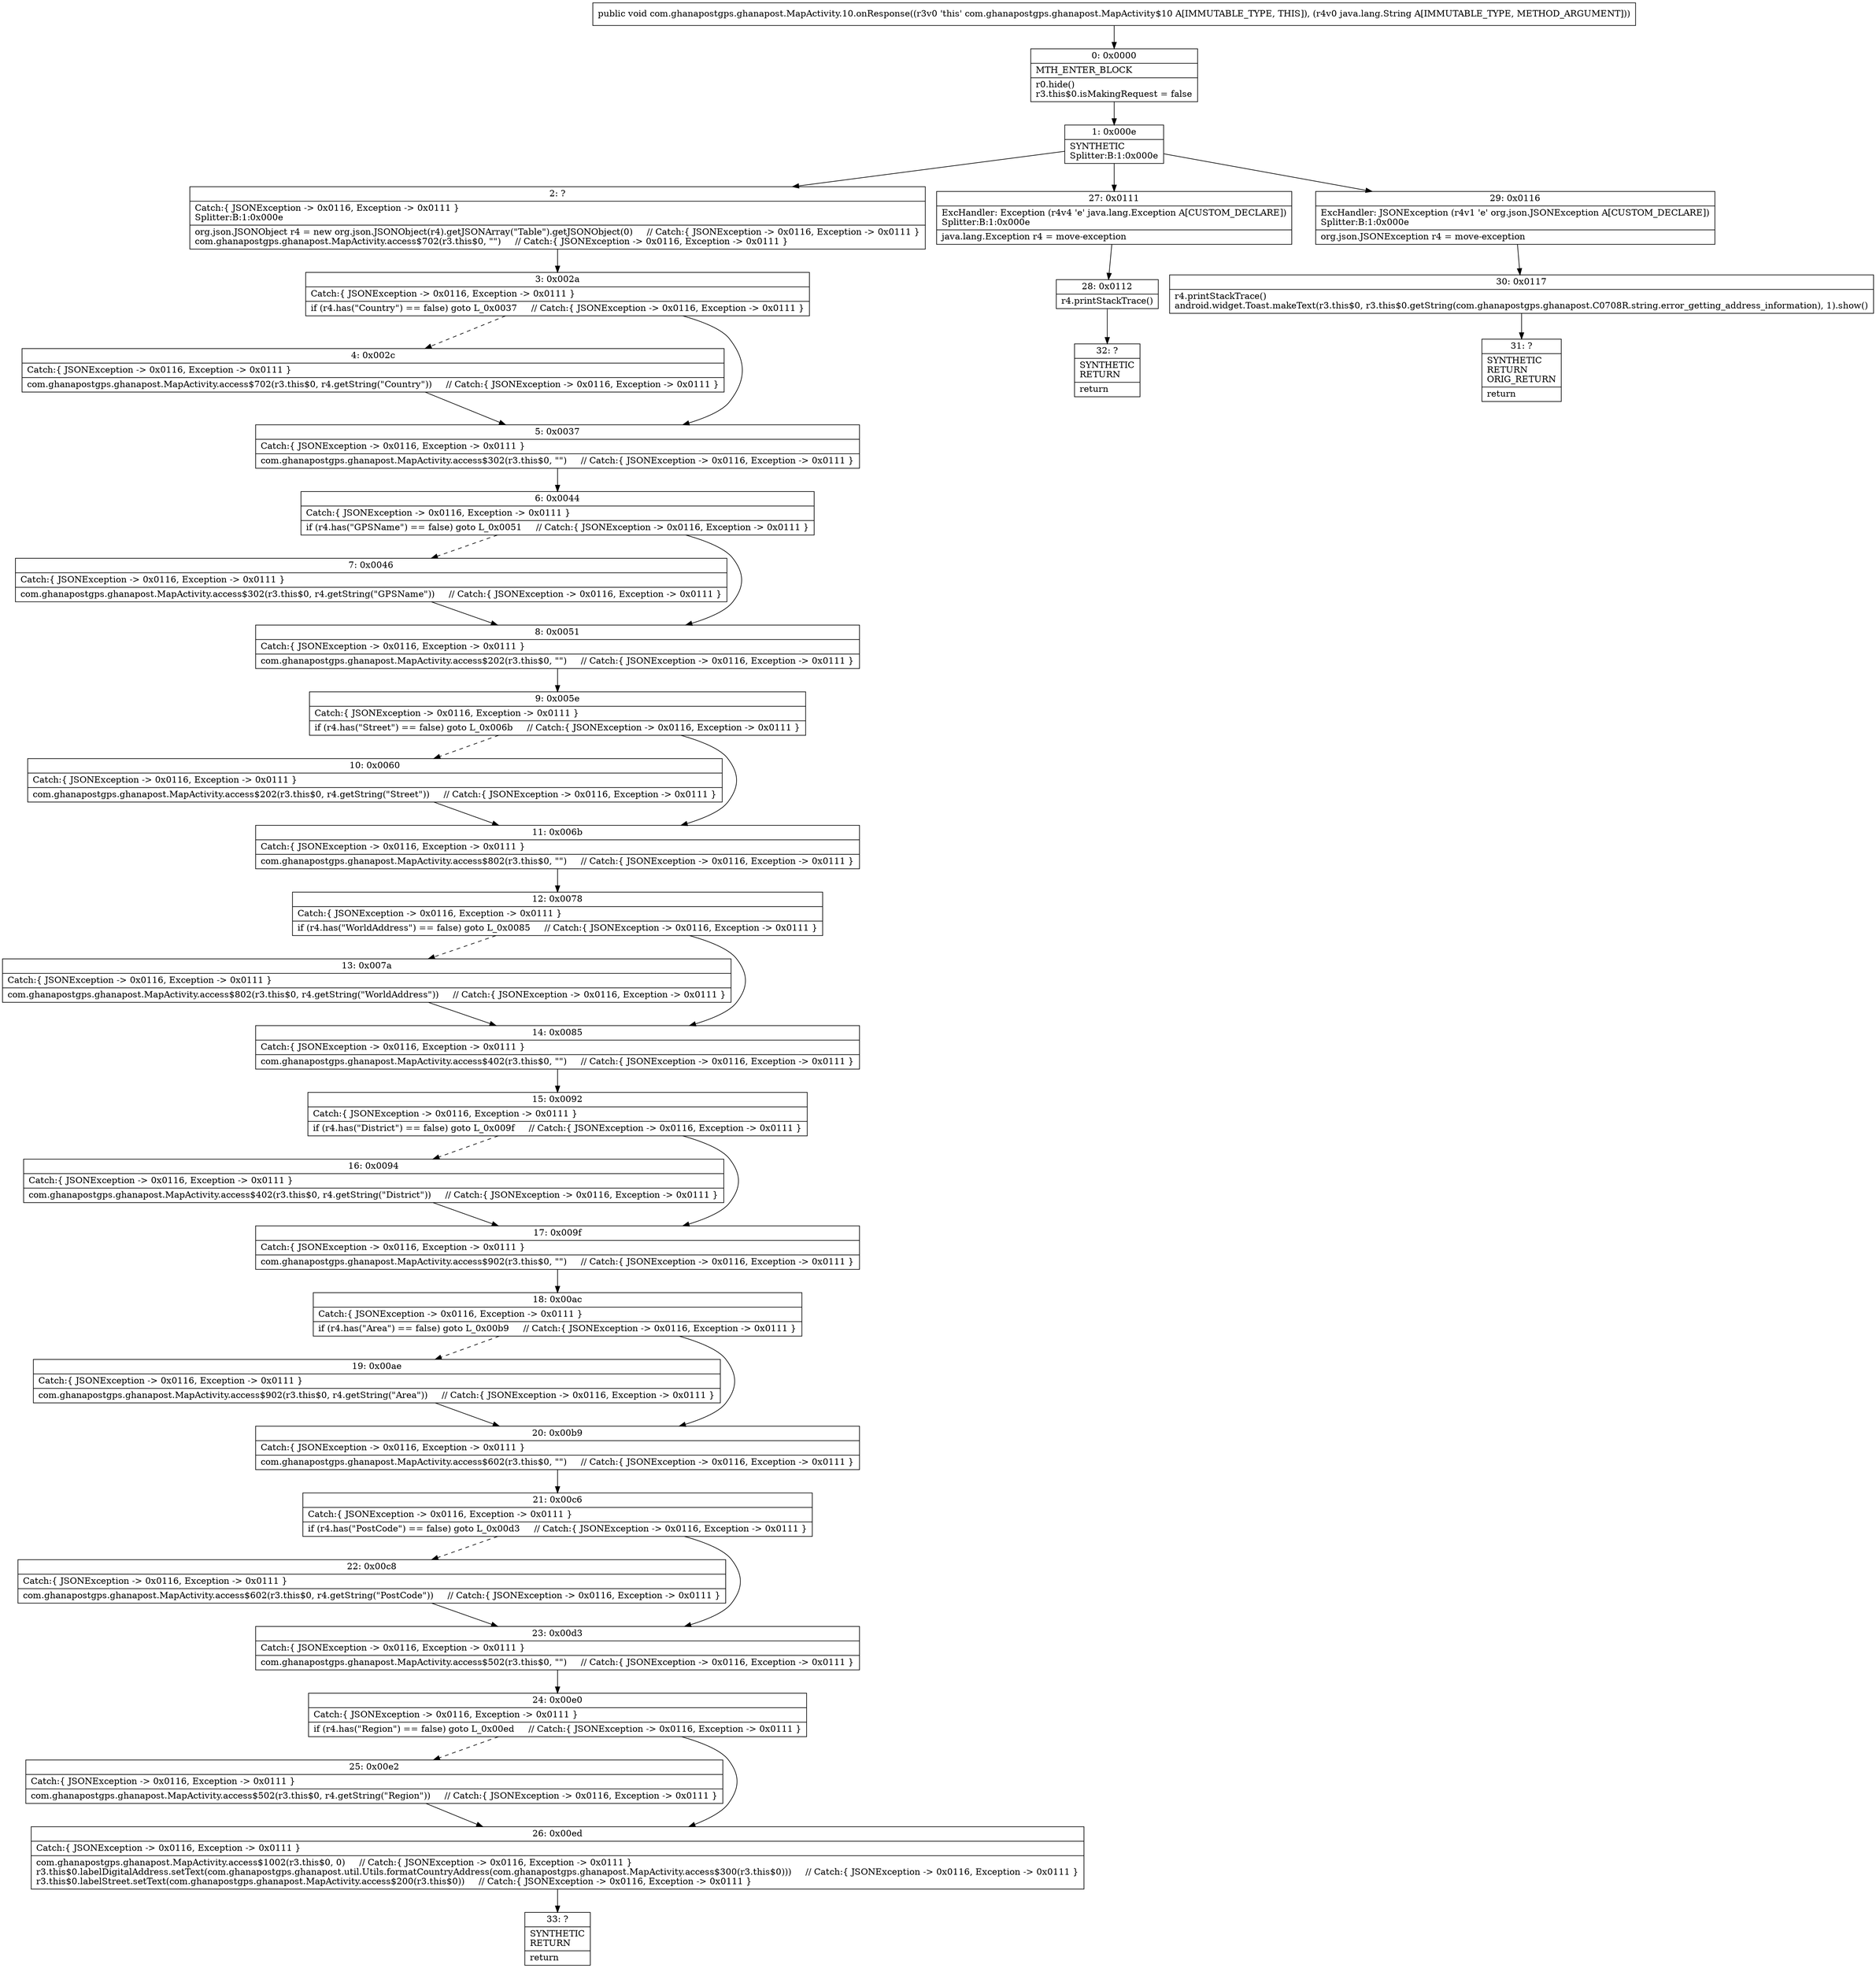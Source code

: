 digraph "CFG forcom.ghanapostgps.ghanapost.MapActivity.10.onResponse(Ljava\/lang\/String;)V" {
Node_0 [shape=record,label="{0\:\ 0x0000|MTH_ENTER_BLOCK\l|r0.hide()\lr3.this$0.isMakingRequest = false\l}"];
Node_1 [shape=record,label="{1\:\ 0x000e|SYNTHETIC\lSplitter:B:1:0x000e\l}"];
Node_2 [shape=record,label="{2\:\ ?|Catch:\{ JSONException \-\> 0x0116, Exception \-\> 0x0111 \}\lSplitter:B:1:0x000e\l|org.json.JSONObject r4 = new org.json.JSONObject(r4).getJSONArray(\"Table\").getJSONObject(0)     \/\/ Catch:\{ JSONException \-\> 0x0116, Exception \-\> 0x0111 \}\lcom.ghanapostgps.ghanapost.MapActivity.access$702(r3.this$0, \"\")     \/\/ Catch:\{ JSONException \-\> 0x0116, Exception \-\> 0x0111 \}\l}"];
Node_3 [shape=record,label="{3\:\ 0x002a|Catch:\{ JSONException \-\> 0x0116, Exception \-\> 0x0111 \}\l|if (r4.has(\"Country\") == false) goto L_0x0037     \/\/ Catch:\{ JSONException \-\> 0x0116, Exception \-\> 0x0111 \}\l}"];
Node_4 [shape=record,label="{4\:\ 0x002c|Catch:\{ JSONException \-\> 0x0116, Exception \-\> 0x0111 \}\l|com.ghanapostgps.ghanapost.MapActivity.access$702(r3.this$0, r4.getString(\"Country\"))     \/\/ Catch:\{ JSONException \-\> 0x0116, Exception \-\> 0x0111 \}\l}"];
Node_5 [shape=record,label="{5\:\ 0x0037|Catch:\{ JSONException \-\> 0x0116, Exception \-\> 0x0111 \}\l|com.ghanapostgps.ghanapost.MapActivity.access$302(r3.this$0, \"\")     \/\/ Catch:\{ JSONException \-\> 0x0116, Exception \-\> 0x0111 \}\l}"];
Node_6 [shape=record,label="{6\:\ 0x0044|Catch:\{ JSONException \-\> 0x0116, Exception \-\> 0x0111 \}\l|if (r4.has(\"GPSName\") == false) goto L_0x0051     \/\/ Catch:\{ JSONException \-\> 0x0116, Exception \-\> 0x0111 \}\l}"];
Node_7 [shape=record,label="{7\:\ 0x0046|Catch:\{ JSONException \-\> 0x0116, Exception \-\> 0x0111 \}\l|com.ghanapostgps.ghanapost.MapActivity.access$302(r3.this$0, r4.getString(\"GPSName\"))     \/\/ Catch:\{ JSONException \-\> 0x0116, Exception \-\> 0x0111 \}\l}"];
Node_8 [shape=record,label="{8\:\ 0x0051|Catch:\{ JSONException \-\> 0x0116, Exception \-\> 0x0111 \}\l|com.ghanapostgps.ghanapost.MapActivity.access$202(r3.this$0, \"\")     \/\/ Catch:\{ JSONException \-\> 0x0116, Exception \-\> 0x0111 \}\l}"];
Node_9 [shape=record,label="{9\:\ 0x005e|Catch:\{ JSONException \-\> 0x0116, Exception \-\> 0x0111 \}\l|if (r4.has(\"Street\") == false) goto L_0x006b     \/\/ Catch:\{ JSONException \-\> 0x0116, Exception \-\> 0x0111 \}\l}"];
Node_10 [shape=record,label="{10\:\ 0x0060|Catch:\{ JSONException \-\> 0x0116, Exception \-\> 0x0111 \}\l|com.ghanapostgps.ghanapost.MapActivity.access$202(r3.this$0, r4.getString(\"Street\"))     \/\/ Catch:\{ JSONException \-\> 0x0116, Exception \-\> 0x0111 \}\l}"];
Node_11 [shape=record,label="{11\:\ 0x006b|Catch:\{ JSONException \-\> 0x0116, Exception \-\> 0x0111 \}\l|com.ghanapostgps.ghanapost.MapActivity.access$802(r3.this$0, \"\")     \/\/ Catch:\{ JSONException \-\> 0x0116, Exception \-\> 0x0111 \}\l}"];
Node_12 [shape=record,label="{12\:\ 0x0078|Catch:\{ JSONException \-\> 0x0116, Exception \-\> 0x0111 \}\l|if (r4.has(\"WorldAddress\") == false) goto L_0x0085     \/\/ Catch:\{ JSONException \-\> 0x0116, Exception \-\> 0x0111 \}\l}"];
Node_13 [shape=record,label="{13\:\ 0x007a|Catch:\{ JSONException \-\> 0x0116, Exception \-\> 0x0111 \}\l|com.ghanapostgps.ghanapost.MapActivity.access$802(r3.this$0, r4.getString(\"WorldAddress\"))     \/\/ Catch:\{ JSONException \-\> 0x0116, Exception \-\> 0x0111 \}\l}"];
Node_14 [shape=record,label="{14\:\ 0x0085|Catch:\{ JSONException \-\> 0x0116, Exception \-\> 0x0111 \}\l|com.ghanapostgps.ghanapost.MapActivity.access$402(r3.this$0, \"\")     \/\/ Catch:\{ JSONException \-\> 0x0116, Exception \-\> 0x0111 \}\l}"];
Node_15 [shape=record,label="{15\:\ 0x0092|Catch:\{ JSONException \-\> 0x0116, Exception \-\> 0x0111 \}\l|if (r4.has(\"District\") == false) goto L_0x009f     \/\/ Catch:\{ JSONException \-\> 0x0116, Exception \-\> 0x0111 \}\l}"];
Node_16 [shape=record,label="{16\:\ 0x0094|Catch:\{ JSONException \-\> 0x0116, Exception \-\> 0x0111 \}\l|com.ghanapostgps.ghanapost.MapActivity.access$402(r3.this$0, r4.getString(\"District\"))     \/\/ Catch:\{ JSONException \-\> 0x0116, Exception \-\> 0x0111 \}\l}"];
Node_17 [shape=record,label="{17\:\ 0x009f|Catch:\{ JSONException \-\> 0x0116, Exception \-\> 0x0111 \}\l|com.ghanapostgps.ghanapost.MapActivity.access$902(r3.this$0, \"\")     \/\/ Catch:\{ JSONException \-\> 0x0116, Exception \-\> 0x0111 \}\l}"];
Node_18 [shape=record,label="{18\:\ 0x00ac|Catch:\{ JSONException \-\> 0x0116, Exception \-\> 0x0111 \}\l|if (r4.has(\"Area\") == false) goto L_0x00b9     \/\/ Catch:\{ JSONException \-\> 0x0116, Exception \-\> 0x0111 \}\l}"];
Node_19 [shape=record,label="{19\:\ 0x00ae|Catch:\{ JSONException \-\> 0x0116, Exception \-\> 0x0111 \}\l|com.ghanapostgps.ghanapost.MapActivity.access$902(r3.this$0, r4.getString(\"Area\"))     \/\/ Catch:\{ JSONException \-\> 0x0116, Exception \-\> 0x0111 \}\l}"];
Node_20 [shape=record,label="{20\:\ 0x00b9|Catch:\{ JSONException \-\> 0x0116, Exception \-\> 0x0111 \}\l|com.ghanapostgps.ghanapost.MapActivity.access$602(r3.this$0, \"\")     \/\/ Catch:\{ JSONException \-\> 0x0116, Exception \-\> 0x0111 \}\l}"];
Node_21 [shape=record,label="{21\:\ 0x00c6|Catch:\{ JSONException \-\> 0x0116, Exception \-\> 0x0111 \}\l|if (r4.has(\"PostCode\") == false) goto L_0x00d3     \/\/ Catch:\{ JSONException \-\> 0x0116, Exception \-\> 0x0111 \}\l}"];
Node_22 [shape=record,label="{22\:\ 0x00c8|Catch:\{ JSONException \-\> 0x0116, Exception \-\> 0x0111 \}\l|com.ghanapostgps.ghanapost.MapActivity.access$602(r3.this$0, r4.getString(\"PostCode\"))     \/\/ Catch:\{ JSONException \-\> 0x0116, Exception \-\> 0x0111 \}\l}"];
Node_23 [shape=record,label="{23\:\ 0x00d3|Catch:\{ JSONException \-\> 0x0116, Exception \-\> 0x0111 \}\l|com.ghanapostgps.ghanapost.MapActivity.access$502(r3.this$0, \"\")     \/\/ Catch:\{ JSONException \-\> 0x0116, Exception \-\> 0x0111 \}\l}"];
Node_24 [shape=record,label="{24\:\ 0x00e0|Catch:\{ JSONException \-\> 0x0116, Exception \-\> 0x0111 \}\l|if (r4.has(\"Region\") == false) goto L_0x00ed     \/\/ Catch:\{ JSONException \-\> 0x0116, Exception \-\> 0x0111 \}\l}"];
Node_25 [shape=record,label="{25\:\ 0x00e2|Catch:\{ JSONException \-\> 0x0116, Exception \-\> 0x0111 \}\l|com.ghanapostgps.ghanapost.MapActivity.access$502(r3.this$0, r4.getString(\"Region\"))     \/\/ Catch:\{ JSONException \-\> 0x0116, Exception \-\> 0x0111 \}\l}"];
Node_26 [shape=record,label="{26\:\ 0x00ed|Catch:\{ JSONException \-\> 0x0116, Exception \-\> 0x0111 \}\l|com.ghanapostgps.ghanapost.MapActivity.access$1002(r3.this$0, 0)     \/\/ Catch:\{ JSONException \-\> 0x0116, Exception \-\> 0x0111 \}\lr3.this$0.labelDigitalAddress.setText(com.ghanapostgps.ghanapost.util.Utils.formatCountryAddress(com.ghanapostgps.ghanapost.MapActivity.access$300(r3.this$0)))     \/\/ Catch:\{ JSONException \-\> 0x0116, Exception \-\> 0x0111 \}\lr3.this$0.labelStreet.setText(com.ghanapostgps.ghanapost.MapActivity.access$200(r3.this$0))     \/\/ Catch:\{ JSONException \-\> 0x0116, Exception \-\> 0x0111 \}\l}"];
Node_27 [shape=record,label="{27\:\ 0x0111|ExcHandler: Exception (r4v4 'e' java.lang.Exception A[CUSTOM_DECLARE])\lSplitter:B:1:0x000e\l|java.lang.Exception r4 = move\-exception\l}"];
Node_28 [shape=record,label="{28\:\ 0x0112|r4.printStackTrace()\l}"];
Node_29 [shape=record,label="{29\:\ 0x0116|ExcHandler: JSONException (r4v1 'e' org.json.JSONException A[CUSTOM_DECLARE])\lSplitter:B:1:0x000e\l|org.json.JSONException r4 = move\-exception\l}"];
Node_30 [shape=record,label="{30\:\ 0x0117|r4.printStackTrace()\landroid.widget.Toast.makeText(r3.this$0, r3.this$0.getString(com.ghanapostgps.ghanapost.C0708R.string.error_getting_address_information), 1).show()\l}"];
Node_31 [shape=record,label="{31\:\ ?|SYNTHETIC\lRETURN\lORIG_RETURN\l|return\l}"];
Node_32 [shape=record,label="{32\:\ ?|SYNTHETIC\lRETURN\l|return\l}"];
Node_33 [shape=record,label="{33\:\ ?|SYNTHETIC\lRETURN\l|return\l}"];
MethodNode[shape=record,label="{public void com.ghanapostgps.ghanapost.MapActivity.10.onResponse((r3v0 'this' com.ghanapostgps.ghanapost.MapActivity$10 A[IMMUTABLE_TYPE, THIS]), (r4v0 java.lang.String A[IMMUTABLE_TYPE, METHOD_ARGUMENT])) }"];
MethodNode -> Node_0;
Node_0 -> Node_1;
Node_1 -> Node_2;
Node_1 -> Node_29;
Node_1 -> Node_27;
Node_2 -> Node_3;
Node_3 -> Node_4[style=dashed];
Node_3 -> Node_5;
Node_4 -> Node_5;
Node_5 -> Node_6;
Node_6 -> Node_7[style=dashed];
Node_6 -> Node_8;
Node_7 -> Node_8;
Node_8 -> Node_9;
Node_9 -> Node_10[style=dashed];
Node_9 -> Node_11;
Node_10 -> Node_11;
Node_11 -> Node_12;
Node_12 -> Node_13[style=dashed];
Node_12 -> Node_14;
Node_13 -> Node_14;
Node_14 -> Node_15;
Node_15 -> Node_16[style=dashed];
Node_15 -> Node_17;
Node_16 -> Node_17;
Node_17 -> Node_18;
Node_18 -> Node_19[style=dashed];
Node_18 -> Node_20;
Node_19 -> Node_20;
Node_20 -> Node_21;
Node_21 -> Node_22[style=dashed];
Node_21 -> Node_23;
Node_22 -> Node_23;
Node_23 -> Node_24;
Node_24 -> Node_25[style=dashed];
Node_24 -> Node_26;
Node_25 -> Node_26;
Node_26 -> Node_33;
Node_27 -> Node_28;
Node_28 -> Node_32;
Node_29 -> Node_30;
Node_30 -> Node_31;
}

